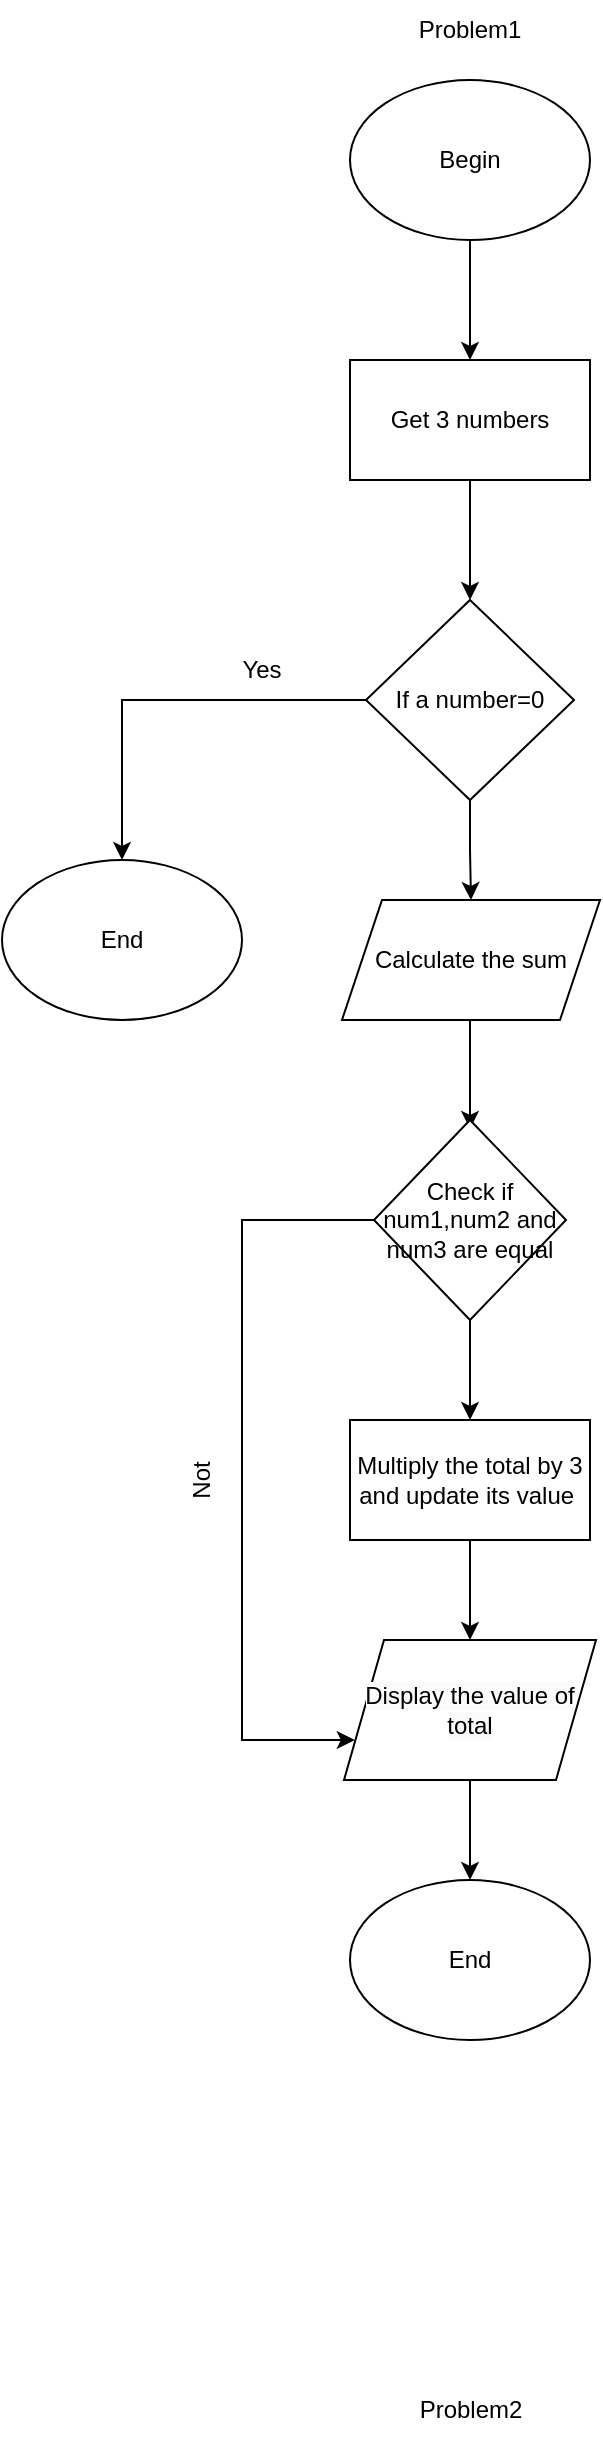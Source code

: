 <mxfile version="22.0.6" type="github">
  <diagram name="Sayfa -1" id="bmsgZCtZZ-5AFsBClS5B">
    <mxGraphModel dx="1122" dy="732" grid="1" gridSize="10" guides="1" tooltips="1" connect="1" arrows="1" fold="1" page="1" pageScale="1" pageWidth="827" pageHeight="1169" math="0" shadow="0">
      <root>
        <mxCell id="0" />
        <mxCell id="1" parent="0" />
        <mxCell id="w_AHAtuaYFJrgY3aIRM--20" value="Problem1" style="text;html=1;strokeColor=none;fillColor=none;align=center;verticalAlign=middle;whiteSpace=wrap;rounded=0;" parent="1" vertex="1">
          <mxGeometry x="384" width="60" height="30" as="geometry" />
        </mxCell>
        <mxCell id="phnRR8jFc-2AYbye7Y-e-3" value="" style="edgeStyle=orthogonalEdgeStyle;rounded=0;orthogonalLoop=1;jettySize=auto;html=1;" parent="1" source="phnRR8jFc-2AYbye7Y-e-1" target="phnRR8jFc-2AYbye7Y-e-2" edge="1">
          <mxGeometry relative="1" as="geometry" />
        </mxCell>
        <mxCell id="phnRR8jFc-2AYbye7Y-e-1" value="Begin" style="ellipse;whiteSpace=wrap;html=1;" parent="1" vertex="1">
          <mxGeometry x="354" y="40" width="120" height="80" as="geometry" />
        </mxCell>
        <mxCell id="phnRR8jFc-2AYbye7Y-e-6" value="" style="edgeStyle=orthogonalEdgeStyle;rounded=0;orthogonalLoop=1;jettySize=auto;html=1;" parent="1" source="phnRR8jFc-2AYbye7Y-e-2" edge="1">
          <mxGeometry relative="1" as="geometry">
            <mxPoint x="414" y="300" as="targetPoint" />
          </mxGeometry>
        </mxCell>
        <mxCell id="phnRR8jFc-2AYbye7Y-e-2" value="Get 3 numbers" style="whiteSpace=wrap;html=1;" parent="1" vertex="1">
          <mxGeometry x="354" y="180" width="120" height="60" as="geometry" />
        </mxCell>
        <mxCell id="phnRR8jFc-2AYbye7Y-e-9" value="" style="edgeStyle=orthogonalEdgeStyle;rounded=0;orthogonalLoop=1;jettySize=auto;html=1;entryX=0.5;entryY=0;entryDx=0;entryDy=0;" parent="1" source="phnRR8jFc-2AYbye7Y-e-4" target="phnRR8jFc-2AYbye7Y-e-7" edge="1">
          <mxGeometry relative="1" as="geometry">
            <mxPoint x="280" y="430" as="targetPoint" />
          </mxGeometry>
        </mxCell>
        <mxCell id="phnRR8jFc-2AYbye7Y-e-11" value="" style="edgeStyle=orthogonalEdgeStyle;rounded=0;orthogonalLoop=1;jettySize=auto;html=1;" parent="1" source="phnRR8jFc-2AYbye7Y-e-4" target="phnRR8jFc-2AYbye7Y-e-10" edge="1">
          <mxGeometry relative="1" as="geometry" />
        </mxCell>
        <mxCell id="phnRR8jFc-2AYbye7Y-e-4" value="If a number=0" style="rhombus;whiteSpace=wrap;html=1;" parent="1" vertex="1">
          <mxGeometry x="362" y="300" width="104" height="100" as="geometry" />
        </mxCell>
        <mxCell id="phnRR8jFc-2AYbye7Y-e-7" value="End" style="ellipse;whiteSpace=wrap;html=1;" parent="1" vertex="1">
          <mxGeometry x="180" y="430" width="120" height="80" as="geometry" />
        </mxCell>
        <mxCell id="phnRR8jFc-2AYbye7Y-e-15" value="" style="edgeStyle=orthogonalEdgeStyle;rounded=0;orthogonalLoop=1;jettySize=auto;html=1;" parent="1" source="phnRR8jFc-2AYbye7Y-e-10" edge="1">
          <mxGeometry relative="1" as="geometry">
            <mxPoint x="414" y="564.5" as="targetPoint" />
          </mxGeometry>
        </mxCell>
        <mxCell id="phnRR8jFc-2AYbye7Y-e-10" value="Calculate the sum" style="shape=parallelogram;perimeter=parallelogramPerimeter;whiteSpace=wrap;html=1;fixedSize=1;" parent="1" vertex="1">
          <mxGeometry x="350" y="450" width="129" height="60" as="geometry" />
        </mxCell>
        <mxCell id="phnRR8jFc-2AYbye7Y-e-19" value="" style="edgeStyle=orthogonalEdgeStyle;rounded=0;orthogonalLoop=1;jettySize=auto;html=1;" parent="1" source="phnRR8jFc-2AYbye7Y-e-17" target="phnRR8jFc-2AYbye7Y-e-18" edge="1">
          <mxGeometry relative="1" as="geometry" />
        </mxCell>
        <mxCell id="ZxIxD0bRiLSrX2sxEqu0-2" value="" style="edgeStyle=orthogonalEdgeStyle;rounded=0;orthogonalLoop=1;jettySize=auto;html=1;entryX=0;entryY=0.75;entryDx=0;entryDy=0;" edge="1" parent="1" source="phnRR8jFc-2AYbye7Y-e-17" target="phnRR8jFc-2AYbye7Y-e-20">
          <mxGeometry relative="1" as="geometry">
            <mxPoint x="260" y="850" as="targetPoint" />
            <Array as="points">
              <mxPoint x="300" y="610" />
              <mxPoint x="300" y="870" />
            </Array>
          </mxGeometry>
        </mxCell>
        <mxCell id="phnRR8jFc-2AYbye7Y-e-17" value="Check if num1,num2 and num3 are equal" style="rhombus;whiteSpace=wrap;html=1;" parent="1" vertex="1">
          <mxGeometry x="366" y="560" width="96" height="100" as="geometry" />
        </mxCell>
        <mxCell id="phnRR8jFc-2AYbye7Y-e-21" value="" style="edgeStyle=orthogonalEdgeStyle;rounded=0;orthogonalLoop=1;jettySize=auto;html=1;" parent="1" source="phnRR8jFc-2AYbye7Y-e-18" target="phnRR8jFc-2AYbye7Y-e-20" edge="1">
          <mxGeometry relative="1" as="geometry" />
        </mxCell>
        <mxCell id="phnRR8jFc-2AYbye7Y-e-18" value="Multiply the total by 3 and update its value&amp;nbsp;" style="whiteSpace=wrap;html=1;" parent="1" vertex="1">
          <mxGeometry x="354" y="710" width="120" height="60" as="geometry" />
        </mxCell>
        <mxCell id="phnRR8jFc-2AYbye7Y-e-23" value="" style="edgeStyle=orthogonalEdgeStyle;rounded=0;orthogonalLoop=1;jettySize=auto;html=1;" parent="1" source="phnRR8jFc-2AYbye7Y-e-20" target="phnRR8jFc-2AYbye7Y-e-22" edge="1">
          <mxGeometry relative="1" as="geometry" />
        </mxCell>
        <mxCell id="phnRR8jFc-2AYbye7Y-e-20" value="&lt;span style=&quot;caret-color: rgb(0, 0, 0); color: rgb(0, 0, 0); font-family: Helvetica; font-size: 12px; font-style: normal; font-variant-caps: normal; font-weight: 400; letter-spacing: normal; text-align: center; text-indent: 0px; text-transform: none; word-spacing: 0px; -webkit-text-stroke-width: 0px; background-color: rgb(251, 251, 251); text-decoration: none; float: none; display: inline !important;&quot;&gt;Display the value of total&lt;/span&gt;" style="shape=parallelogram;perimeter=parallelogramPerimeter;whiteSpace=wrap;html=1;fixedSize=1;" parent="1" vertex="1">
          <mxGeometry x="351" y="820" width="126" height="70" as="geometry" />
        </mxCell>
        <mxCell id="phnRR8jFc-2AYbye7Y-e-22" value="End" style="ellipse;whiteSpace=wrap;html=1;" parent="1" vertex="1">
          <mxGeometry x="354" y="940" width="120" height="80" as="geometry" />
        </mxCell>
        <mxCell id="phnRR8jFc-2AYbye7Y-e-27" value="Problem2" style="text;html=1;align=center;verticalAlign=middle;resizable=0;points=[];autosize=1;strokeColor=none;fillColor=none;" parent="1" vertex="1">
          <mxGeometry x="379" y="1190" width="70" height="30" as="geometry" />
        </mxCell>
        <mxCell id="ZxIxD0bRiLSrX2sxEqu0-7" value="Not" style="text;html=1;strokeColor=none;fillColor=none;align=center;verticalAlign=middle;whiteSpace=wrap;rounded=0;rotation=270;" vertex="1" parent="1">
          <mxGeometry x="250" y="725" width="60" height="30" as="geometry" />
        </mxCell>
        <mxCell id="ZxIxD0bRiLSrX2sxEqu0-8" value="Yes" style="text;html=1;strokeColor=none;fillColor=none;align=center;verticalAlign=middle;whiteSpace=wrap;rounded=0;" vertex="1" parent="1">
          <mxGeometry x="280" y="320" width="60" height="30" as="geometry" />
        </mxCell>
      </root>
    </mxGraphModel>
  </diagram>
</mxfile>

